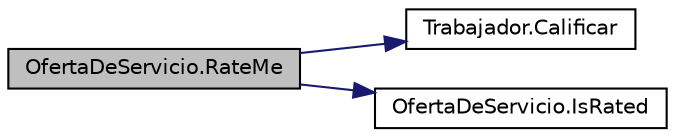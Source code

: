 digraph "OfertaDeServicio.RateMe"
{
 // INTERACTIVE_SVG=YES
 // LATEX_PDF_SIZE
  edge [fontname="Helvetica",fontsize="10",labelfontname="Helvetica",labelfontsize="10"];
  node [fontname="Helvetica",fontsize="10",shape=record];
  rankdir="LR";
  Node1 [label="OfertaDeServicio.RateMe",height=0.2,width=0.4,color="black", fillcolor="grey75", style="filled", fontcolor="black",tooltip="Método para calificar la oferta en cuestión."];
  Node1 -> Node2 [color="midnightblue",fontsize="10",style="solid",fontname="Helvetica"];
  Node2 [label="Trabajador.Calificar",height=0.2,width=0.4,color="black", fillcolor="white", style="filled",URL="$classTrabajador.html#a21bcdccac73ad3736c05ffa90454788d",tooltip="Método para calificar un usuario."];
  Node1 -> Node3 [color="midnightblue",fontsize="10",style="solid",fontname="Helvetica"];
  Node3 [label="OfertaDeServicio.IsRated",height=0.2,width=0.4,color="black", fillcolor="white", style="filled",URL="$classOfertaDeServicio.html#a0159059ce4cf04b435113f767efecf59",tooltip="Método para verificar si fue calificada la oferta."];
}
